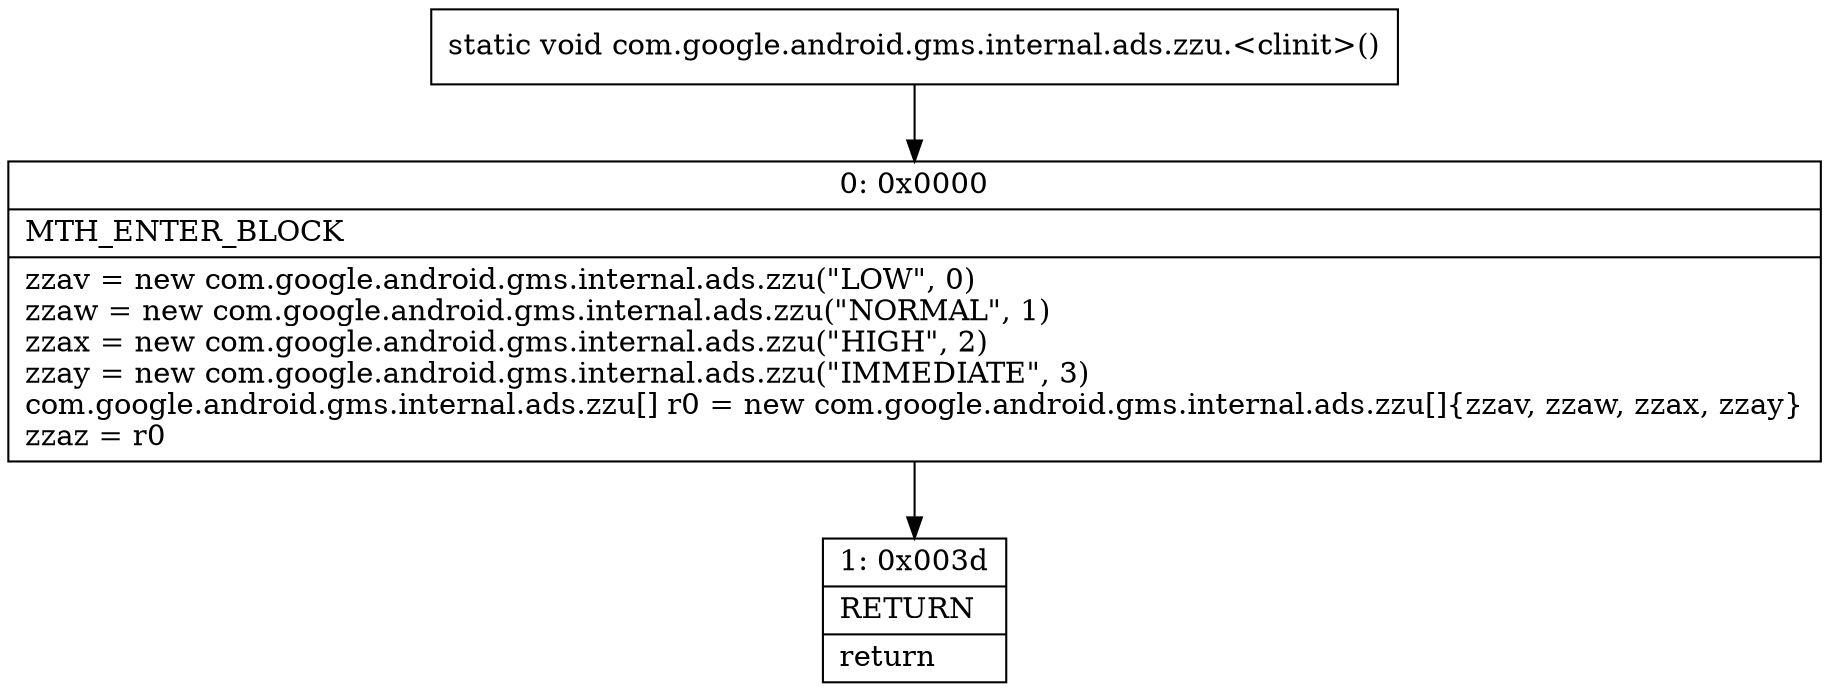 digraph "CFG forcom.google.android.gms.internal.ads.zzu.\<clinit\>()V" {
Node_0 [shape=record,label="{0\:\ 0x0000|MTH_ENTER_BLOCK\l|zzav = new com.google.android.gms.internal.ads.zzu(\"LOW\", 0)\lzzaw = new com.google.android.gms.internal.ads.zzu(\"NORMAL\", 1)\lzzax = new com.google.android.gms.internal.ads.zzu(\"HIGH\", 2)\lzzay = new com.google.android.gms.internal.ads.zzu(\"IMMEDIATE\", 3)\lcom.google.android.gms.internal.ads.zzu[] r0 = new com.google.android.gms.internal.ads.zzu[]\{zzav, zzaw, zzax, zzay\}\lzzaz = r0\l}"];
Node_1 [shape=record,label="{1\:\ 0x003d|RETURN\l|return\l}"];
MethodNode[shape=record,label="{static void com.google.android.gms.internal.ads.zzu.\<clinit\>() }"];
MethodNode -> Node_0;
Node_0 -> Node_1;
}

